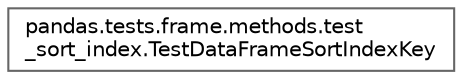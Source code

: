 digraph "Graphical Class Hierarchy"
{
 // LATEX_PDF_SIZE
  bgcolor="transparent";
  edge [fontname=Helvetica,fontsize=10,labelfontname=Helvetica,labelfontsize=10];
  node [fontname=Helvetica,fontsize=10,shape=box,height=0.2,width=0.4];
  rankdir="LR";
  Node0 [id="Node000000",label="pandas.tests.frame.methods.test\l_sort_index.TestDataFrameSortIndexKey",height=0.2,width=0.4,color="grey40", fillcolor="white", style="filled",URL="$d5/da6/classpandas_1_1tests_1_1frame_1_1methods_1_1test__sort__index_1_1TestDataFrameSortIndexKey.html",tooltip=" "];
}
